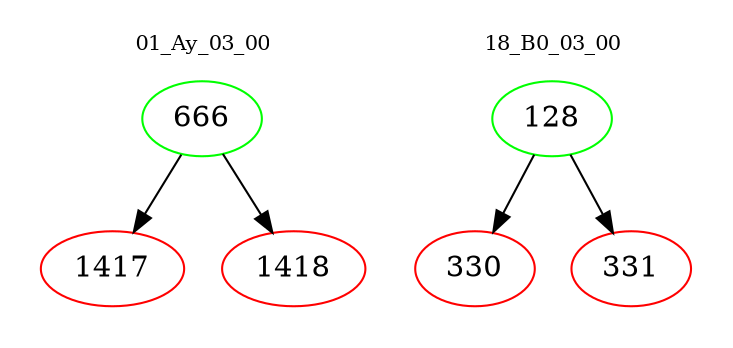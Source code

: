 digraph{
subgraph cluster_0 {
color = white
label = "01_Ay_03_00";
fontsize=10;
T0_666 [label="666", color="green"]
T0_666 -> T0_1417 [color="black"]
T0_1417 [label="1417", color="red"]
T0_666 -> T0_1418 [color="black"]
T0_1418 [label="1418", color="red"]
}
subgraph cluster_1 {
color = white
label = "18_B0_03_00";
fontsize=10;
T1_128 [label="128", color="green"]
T1_128 -> T1_330 [color="black"]
T1_330 [label="330", color="red"]
T1_128 -> T1_331 [color="black"]
T1_331 [label="331", color="red"]
}
}
